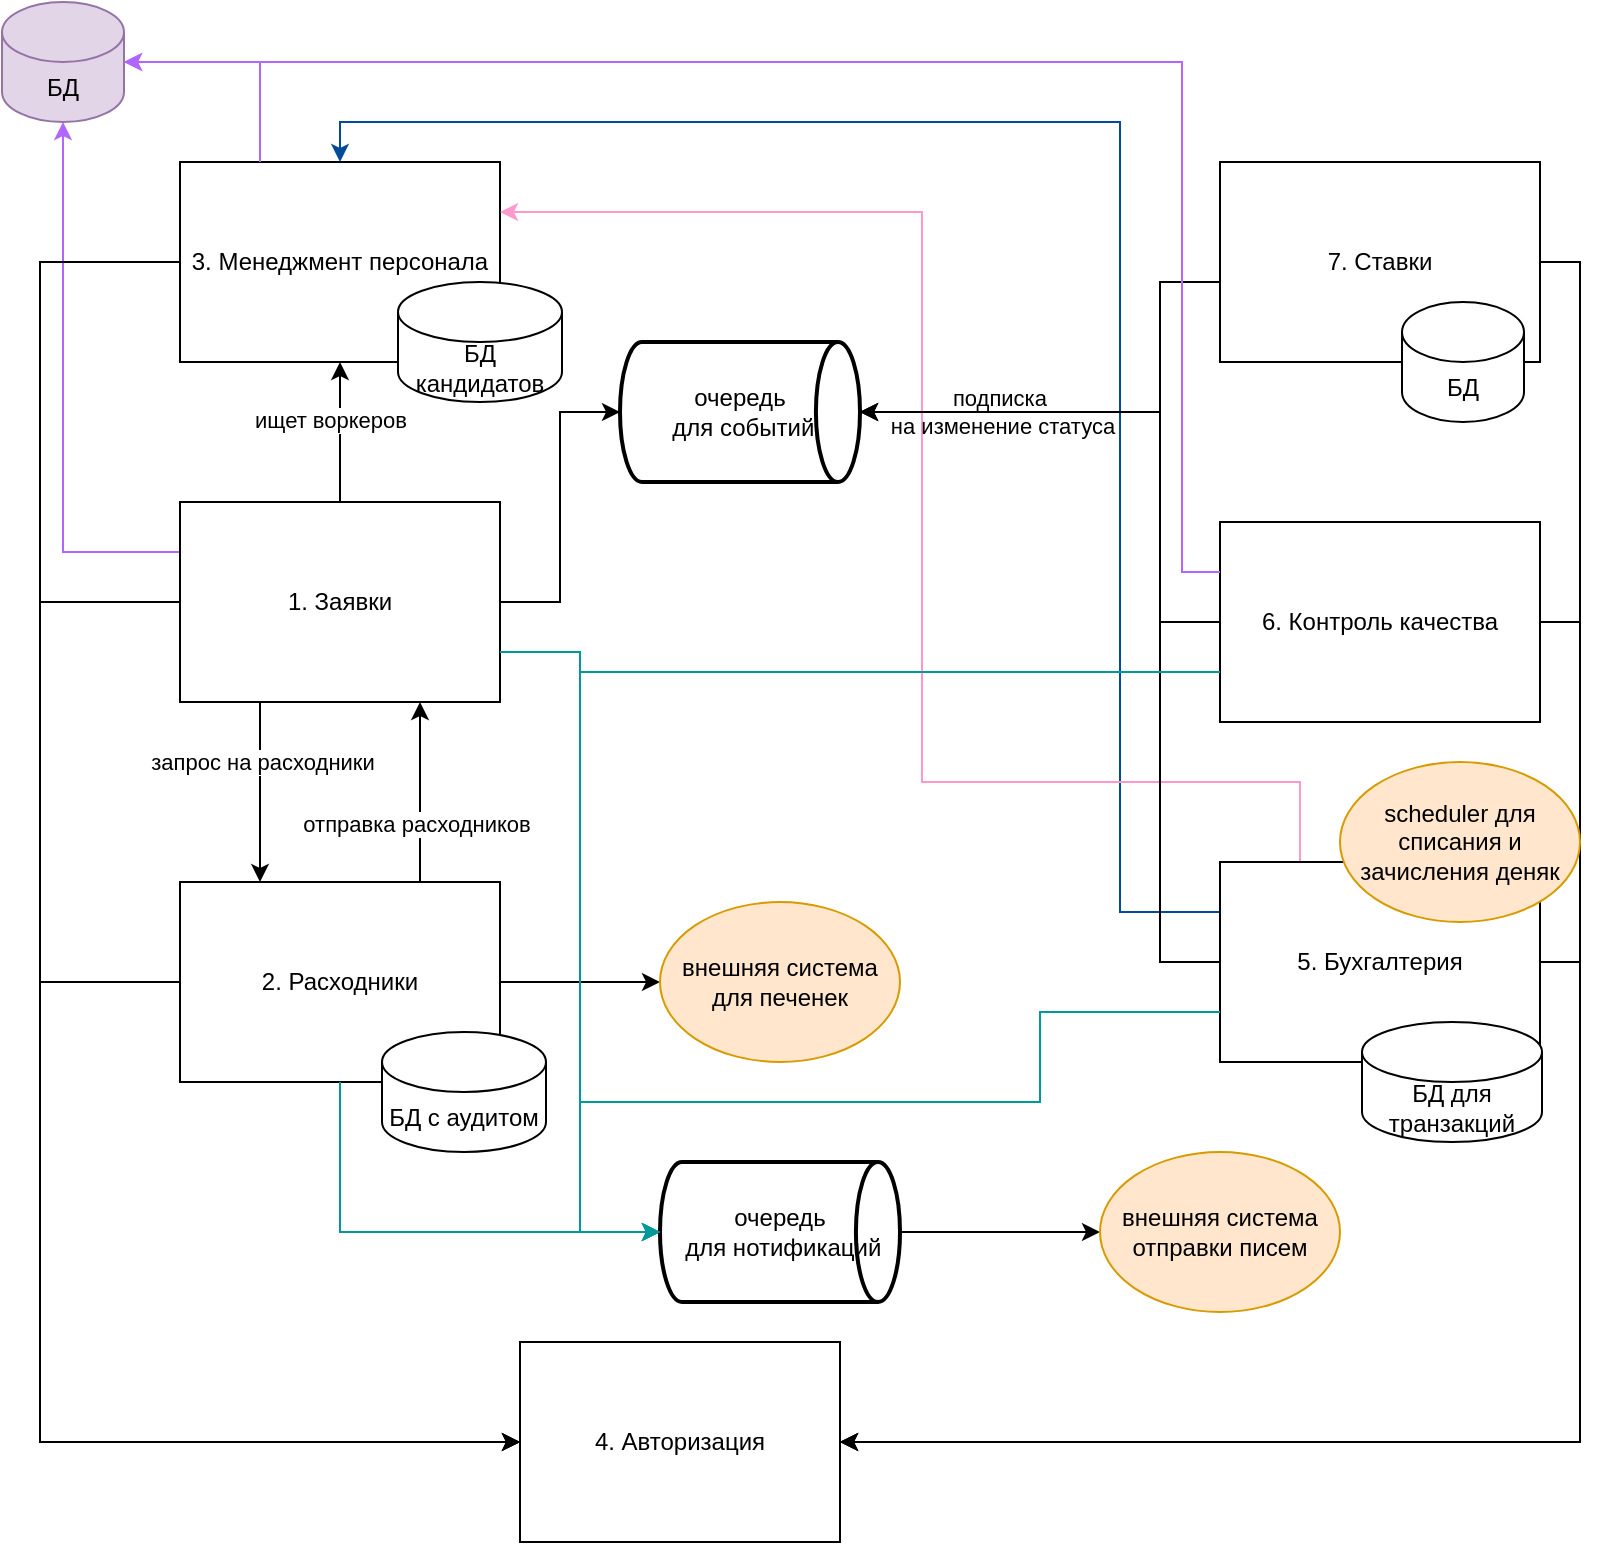 <mxfile version="24.0.4" type="device">
  <diagram name="Страница — 1" id="VB0pvGMLevGuD9oIXtR4">
    <mxGraphModel dx="2440" dy="1292" grid="1" gridSize="10" guides="1" tooltips="1" connect="1" arrows="1" fold="1" page="1" pageScale="1" pageWidth="827" pageHeight="1169" background="#FFFFFF" math="0" shadow="0">
      <root>
        <mxCell id="0" />
        <mxCell id="1" parent="0" />
        <mxCell id="5P3_nKetf4t77R6bfygs-3" style="edgeStyle=orthogonalEdgeStyle;rounded=0;orthogonalLoop=1;jettySize=auto;html=1;entryX=0.25;entryY=0;entryDx=0;entryDy=0;exitX=0.25;exitY=1;exitDx=0;exitDy=0;" edge="1" parent="1" source="5P3_nKetf4t77R6bfygs-1" target="5P3_nKetf4t77R6bfygs-2">
          <mxGeometry relative="1" as="geometry">
            <mxPoint x="179" y="390" as="sourcePoint" />
            <Array as="points">
              <mxPoint x="159" y="372" />
              <mxPoint x="159" y="372" />
            </Array>
          </mxGeometry>
        </mxCell>
        <mxCell id="5P3_nKetf4t77R6bfygs-4" value="запрос на расходники" style="edgeLabel;html=1;align=center;verticalAlign=middle;resizable=0;points=[];" vertex="1" connectable="0" parent="5P3_nKetf4t77R6bfygs-3">
          <mxGeometry x="-0.044" y="1" relative="1" as="geometry">
            <mxPoint y="-13" as="offset" />
          </mxGeometry>
        </mxCell>
        <mxCell id="5P3_nKetf4t77R6bfygs-16" style="edgeStyle=orthogonalEdgeStyle;rounded=0;orthogonalLoop=1;jettySize=auto;html=1;exitX=0.5;exitY=0;exitDx=0;exitDy=0;entryX=0.5;entryY=1;entryDx=0;entryDy=0;" edge="1" parent="1" source="5P3_nKetf4t77R6bfygs-1" target="5P3_nKetf4t77R6bfygs-7">
          <mxGeometry relative="1" as="geometry" />
        </mxCell>
        <mxCell id="5P3_nKetf4t77R6bfygs-18" value="ищет воркеров" style="edgeLabel;html=1;align=center;verticalAlign=middle;resizable=0;points=[];" vertex="1" connectable="0" parent="5P3_nKetf4t77R6bfygs-16">
          <mxGeometry x="0.176" y="5" relative="1" as="geometry">
            <mxPoint as="offset" />
          </mxGeometry>
        </mxCell>
        <mxCell id="5P3_nKetf4t77R6bfygs-39" style="edgeStyle=orthogonalEdgeStyle;rounded=0;orthogonalLoop=1;jettySize=auto;html=1;exitX=0;exitY=0.5;exitDx=0;exitDy=0;entryX=0;entryY=0.5;entryDx=0;entryDy=0;" edge="1" parent="1" source="5P3_nKetf4t77R6bfygs-1" target="5P3_nKetf4t77R6bfygs-8">
          <mxGeometry relative="1" as="geometry">
            <mxPoint x="289" y="820" as="targetPoint" />
            <Array as="points">
              <mxPoint x="49" y="320" />
              <mxPoint x="49" y="740" />
            </Array>
          </mxGeometry>
        </mxCell>
        <mxCell id="5P3_nKetf4t77R6bfygs-47" style="edgeStyle=orthogonalEdgeStyle;rounded=0;orthogonalLoop=1;jettySize=auto;html=1;exitX=0;exitY=0.25;exitDx=0;exitDy=0;strokeColor=#B266FF;" edge="1" parent="1" source="5P3_nKetf4t77R6bfygs-1" target="5P3_nKetf4t77R6bfygs-46">
          <mxGeometry relative="1" as="geometry" />
        </mxCell>
        <mxCell id="5P3_nKetf4t77R6bfygs-1" value="1. Заявки" style="rounded=0;whiteSpace=wrap;html=1;" vertex="1" parent="1">
          <mxGeometry x="119" y="270" width="160" height="100" as="geometry" />
        </mxCell>
        <mxCell id="5P3_nKetf4t77R6bfygs-5" style="edgeStyle=orthogonalEdgeStyle;rounded=0;orthogonalLoop=1;jettySize=auto;html=1;exitX=0.75;exitY=0;exitDx=0;exitDy=0;entryX=0.75;entryY=1;entryDx=0;entryDy=0;" edge="1" parent="1" source="5P3_nKetf4t77R6bfygs-2" target="5P3_nKetf4t77R6bfygs-1">
          <mxGeometry relative="1" as="geometry" />
        </mxCell>
        <mxCell id="5P3_nKetf4t77R6bfygs-6" value="отправка расходников" style="edgeLabel;html=1;align=center;verticalAlign=middle;resizable=0;points=[];" vertex="1" connectable="0" parent="5P3_nKetf4t77R6bfygs-5">
          <mxGeometry x="-0.074" y="2" relative="1" as="geometry">
            <mxPoint y="12" as="offset" />
          </mxGeometry>
        </mxCell>
        <mxCell id="5P3_nKetf4t77R6bfygs-30" style="edgeStyle=orthogonalEdgeStyle;rounded=0;orthogonalLoop=1;jettySize=auto;html=1;" edge="1" parent="1" source="5P3_nKetf4t77R6bfygs-2" target="5P3_nKetf4t77R6bfygs-29">
          <mxGeometry relative="1" as="geometry" />
        </mxCell>
        <mxCell id="5P3_nKetf4t77R6bfygs-2" value="2. Расходники" style="rounded=0;whiteSpace=wrap;html=1;" vertex="1" parent="1">
          <mxGeometry x="119" y="460" width="160" height="100" as="geometry" />
        </mxCell>
        <mxCell id="5P3_nKetf4t77R6bfygs-38" style="edgeStyle=orthogonalEdgeStyle;rounded=0;orthogonalLoop=1;jettySize=auto;html=1;exitX=0;exitY=0.5;exitDx=0;exitDy=0;entryX=0;entryY=0.5;entryDx=0;entryDy=0;" edge="1" parent="1" source="5P3_nKetf4t77R6bfygs-7" target="5P3_nKetf4t77R6bfygs-8">
          <mxGeometry relative="1" as="geometry">
            <Array as="points">
              <mxPoint x="49" y="150" />
              <mxPoint x="49" y="740" />
            </Array>
          </mxGeometry>
        </mxCell>
        <mxCell id="5P3_nKetf4t77R6bfygs-7" value="3. Менеджмент персонала" style="rounded=0;whiteSpace=wrap;html=1;" vertex="1" parent="1">
          <mxGeometry x="119" y="100" width="160" height="100" as="geometry" />
        </mxCell>
        <mxCell id="5P3_nKetf4t77R6bfygs-8" value="4. Авторизация" style="rounded=0;whiteSpace=wrap;html=1;" vertex="1" parent="1">
          <mxGeometry x="289" y="690" width="160" height="100" as="geometry" />
        </mxCell>
        <mxCell id="5P3_nKetf4t77R6bfygs-28" style="edgeStyle=orthogonalEdgeStyle;rounded=0;orthogonalLoop=1;jettySize=auto;html=1;exitX=0;exitY=0.25;exitDx=0;exitDy=0;entryX=0.5;entryY=0;entryDx=0;entryDy=0;strokeColor=#004C99;" edge="1" parent="1" source="5P3_nKetf4t77R6bfygs-9" target="5P3_nKetf4t77R6bfygs-7">
          <mxGeometry relative="1" as="geometry">
            <Array as="points">
              <mxPoint x="589" y="475" />
              <mxPoint x="589" y="80" />
              <mxPoint x="199" y="80" />
            </Array>
          </mxGeometry>
        </mxCell>
        <mxCell id="5P3_nKetf4t77R6bfygs-43" style="edgeStyle=orthogonalEdgeStyle;rounded=0;orthogonalLoop=1;jettySize=auto;html=1;exitX=1;exitY=0.5;exitDx=0;exitDy=0;entryX=1;entryY=0.5;entryDx=0;entryDy=0;" edge="1" parent="1" source="5P3_nKetf4t77R6bfygs-9" target="5P3_nKetf4t77R6bfygs-8">
          <mxGeometry relative="1" as="geometry" />
        </mxCell>
        <mxCell id="5P3_nKetf4t77R6bfygs-53" style="edgeStyle=orthogonalEdgeStyle;rounded=0;orthogonalLoop=1;jettySize=auto;html=1;exitX=0.25;exitY=0;exitDx=0;exitDy=0;entryX=1;entryY=0.25;entryDx=0;entryDy=0;strokeColor=#FF99CC;" edge="1" parent="1" source="5P3_nKetf4t77R6bfygs-9" target="5P3_nKetf4t77R6bfygs-7">
          <mxGeometry relative="1" as="geometry">
            <Array as="points">
              <mxPoint x="679" y="410" />
              <mxPoint x="490" y="410" />
              <mxPoint x="490" y="125" />
            </Array>
          </mxGeometry>
        </mxCell>
        <mxCell id="5P3_nKetf4t77R6bfygs-9" value="5. Бухгалтерия" style="rounded=0;whiteSpace=wrap;html=1;" vertex="1" parent="1">
          <mxGeometry x="639" y="450" width="160" height="100" as="geometry" />
        </mxCell>
        <mxCell id="5P3_nKetf4t77R6bfygs-42" style="edgeStyle=orthogonalEdgeStyle;rounded=0;orthogonalLoop=1;jettySize=auto;html=1;exitX=1;exitY=0.5;exitDx=0;exitDy=0;entryX=1;entryY=0.5;entryDx=0;entryDy=0;" edge="1" parent="1" source="5P3_nKetf4t77R6bfygs-10" target="5P3_nKetf4t77R6bfygs-8">
          <mxGeometry relative="1" as="geometry" />
        </mxCell>
        <mxCell id="5P3_nKetf4t77R6bfygs-10" value="6. Контроль качества" style="rounded=0;whiteSpace=wrap;html=1;" vertex="1" parent="1">
          <mxGeometry x="639" y="280" width="160" height="100" as="geometry" />
        </mxCell>
        <mxCell id="5P3_nKetf4t77R6bfygs-41" style="edgeStyle=orthogonalEdgeStyle;rounded=0;orthogonalLoop=1;jettySize=auto;html=1;exitX=1;exitY=0.5;exitDx=0;exitDy=0;entryX=1;entryY=0.5;entryDx=0;entryDy=0;" edge="1" parent="1" source="5P3_nKetf4t77R6bfygs-13" target="5P3_nKetf4t77R6bfygs-8">
          <mxGeometry relative="1" as="geometry" />
        </mxCell>
        <mxCell id="5P3_nKetf4t77R6bfygs-13" value="7. Ставки" style="rounded=0;whiteSpace=wrap;html=1;" vertex="1" parent="1">
          <mxGeometry x="639" y="100" width="160" height="100" as="geometry" />
        </mxCell>
        <mxCell id="5P3_nKetf4t77R6bfygs-20" value="БД для транзакций" style="shape=cylinder3;whiteSpace=wrap;html=1;boundedLbl=1;backgroundOutline=1;size=15;" vertex="1" parent="1">
          <mxGeometry x="710" y="530" width="90" height="60" as="geometry" />
        </mxCell>
        <mxCell id="5P3_nKetf4t77R6bfygs-21" value="очередь&lt;div&gt;&amp;nbsp;для событий&lt;/div&gt;" style="strokeWidth=2;html=1;shape=mxgraph.flowchart.direct_data;whiteSpace=wrap;" vertex="1" parent="1">
          <mxGeometry x="339" y="190" width="120" height="70" as="geometry" />
        </mxCell>
        <mxCell id="5P3_nKetf4t77R6bfygs-22" style="edgeStyle=orthogonalEdgeStyle;rounded=0;orthogonalLoop=1;jettySize=auto;html=1;entryX=0;entryY=0.5;entryDx=0;entryDy=0;entryPerimeter=0;" edge="1" parent="1" source="5P3_nKetf4t77R6bfygs-1" target="5P3_nKetf4t77R6bfygs-21">
          <mxGeometry relative="1" as="geometry" />
        </mxCell>
        <mxCell id="5P3_nKetf4t77R6bfygs-23" style="edgeStyle=orthogonalEdgeStyle;rounded=0;orthogonalLoop=1;jettySize=auto;html=1;entryX=1;entryY=0.5;entryDx=0;entryDy=0;entryPerimeter=0;" edge="1" parent="1" source="5P3_nKetf4t77R6bfygs-13" target="5P3_nKetf4t77R6bfygs-21">
          <mxGeometry relative="1" as="geometry">
            <mxPoint x="569" y="235" as="targetPoint" />
            <Array as="points">
              <mxPoint x="609" y="160" />
              <mxPoint x="609" y="225" />
            </Array>
          </mxGeometry>
        </mxCell>
        <mxCell id="5P3_nKetf4t77R6bfygs-24" style="edgeStyle=orthogonalEdgeStyle;rounded=0;orthogonalLoop=1;jettySize=auto;html=1;entryX=1;entryY=0.5;entryDx=0;entryDy=0;entryPerimeter=0;" edge="1" parent="1" source="5P3_nKetf4t77R6bfygs-10" target="5P3_nKetf4t77R6bfygs-21">
          <mxGeometry relative="1" as="geometry">
            <mxPoint x="569" y="235" as="targetPoint" />
            <Array as="points">
              <mxPoint x="609" y="330" />
              <mxPoint x="609" y="225" />
            </Array>
          </mxGeometry>
        </mxCell>
        <mxCell id="5P3_nKetf4t77R6bfygs-26" value="подписка&amp;nbsp;&lt;div&gt;на изменение статуса&lt;/div&gt;" style="edgeLabel;html=1;align=center;verticalAlign=middle;resizable=0;points=[];labelBackgroundColor=none;" vertex="1" connectable="0" parent="5P3_nKetf4t77R6bfygs-24">
          <mxGeometry x="0.656" y="-3" relative="1" as="geometry">
            <mxPoint x="22" y="3" as="offset" />
          </mxGeometry>
        </mxCell>
        <mxCell id="5P3_nKetf4t77R6bfygs-27" style="edgeStyle=orthogonalEdgeStyle;rounded=0;orthogonalLoop=1;jettySize=auto;html=1;entryX=1;entryY=0.5;entryDx=0;entryDy=0;entryPerimeter=0;" edge="1" parent="1" source="5P3_nKetf4t77R6bfygs-9" target="5P3_nKetf4t77R6bfygs-21">
          <mxGeometry relative="1" as="geometry">
            <Array as="points">
              <mxPoint x="609" y="500" />
              <mxPoint x="609" y="225" />
            </Array>
          </mxGeometry>
        </mxCell>
        <mxCell id="5P3_nKetf4t77R6bfygs-29" value="внешняя система для печенек" style="ellipse;whiteSpace=wrap;html=1;fillColor=#ffe6cc;strokeColor=#d79b00;" vertex="1" parent="1">
          <mxGeometry x="359" y="470" width="120" height="80" as="geometry" />
        </mxCell>
        <mxCell id="5P3_nKetf4t77R6bfygs-37" style="edgeStyle=orthogonalEdgeStyle;rounded=0;orthogonalLoop=1;jettySize=auto;html=1;exitX=1;exitY=0.5;exitDx=0;exitDy=0;exitPerimeter=0;" edge="1" parent="1" source="5P3_nKetf4t77R6bfygs-31" target="5P3_nKetf4t77R6bfygs-36">
          <mxGeometry relative="1" as="geometry" />
        </mxCell>
        <mxCell id="5P3_nKetf4t77R6bfygs-31" value="очередь&lt;div&gt;&amp;nbsp;для нотификаций&lt;/div&gt;" style="strokeWidth=2;html=1;shape=mxgraph.flowchart.direct_data;whiteSpace=wrap;" vertex="1" parent="1">
          <mxGeometry x="359" y="600" width="120" height="70" as="geometry" />
        </mxCell>
        <mxCell id="5P3_nKetf4t77R6bfygs-32" style="edgeStyle=orthogonalEdgeStyle;rounded=0;orthogonalLoop=1;jettySize=auto;html=1;exitX=0.5;exitY=1;exitDx=0;exitDy=0;entryX=0;entryY=0.5;entryDx=0;entryDy=0;entryPerimeter=0;strokeColor=#009999;" edge="1" parent="1" source="5P3_nKetf4t77R6bfygs-2" target="5P3_nKetf4t77R6bfygs-31">
          <mxGeometry relative="1" as="geometry" />
        </mxCell>
        <mxCell id="5P3_nKetf4t77R6bfygs-33" style="edgeStyle=orthogonalEdgeStyle;rounded=0;orthogonalLoop=1;jettySize=auto;html=1;exitX=1;exitY=0.75;exitDx=0;exitDy=0;entryX=0;entryY=0.5;entryDx=0;entryDy=0;entryPerimeter=0;strokeColor=#009999;" edge="1" parent="1" source="5P3_nKetf4t77R6bfygs-1" target="5P3_nKetf4t77R6bfygs-31">
          <mxGeometry relative="1" as="geometry" />
        </mxCell>
        <mxCell id="5P3_nKetf4t77R6bfygs-34" style="edgeStyle=orthogonalEdgeStyle;rounded=0;orthogonalLoop=1;jettySize=auto;html=1;exitX=0;exitY=0.75;exitDx=0;exitDy=0;entryX=0;entryY=0.5;entryDx=0;entryDy=0;entryPerimeter=0;strokeColor=#009999;" edge="1" parent="1" source="5P3_nKetf4t77R6bfygs-10" target="5P3_nKetf4t77R6bfygs-31">
          <mxGeometry relative="1" as="geometry">
            <Array as="points">
              <mxPoint x="319" y="355" />
              <mxPoint x="319" y="635" />
            </Array>
          </mxGeometry>
        </mxCell>
        <mxCell id="5P3_nKetf4t77R6bfygs-35" style="edgeStyle=orthogonalEdgeStyle;rounded=0;orthogonalLoop=1;jettySize=auto;html=1;exitX=0;exitY=0.75;exitDx=0;exitDy=0;entryX=0;entryY=0.5;entryDx=0;entryDy=0;entryPerimeter=0;strokeColor=#009999;" edge="1" parent="1" source="5P3_nKetf4t77R6bfygs-9" target="5P3_nKetf4t77R6bfygs-31">
          <mxGeometry relative="1" as="geometry">
            <Array as="points">
              <mxPoint x="549" y="525" />
              <mxPoint x="549" y="570" />
              <mxPoint x="319" y="570" />
              <mxPoint x="319" y="635" />
            </Array>
          </mxGeometry>
        </mxCell>
        <mxCell id="5P3_nKetf4t77R6bfygs-36" value="внешняя система отправки писем" style="ellipse;whiteSpace=wrap;html=1;fillColor=#ffe6cc;strokeColor=#d79b00;" vertex="1" parent="1">
          <mxGeometry x="579" y="595" width="120" height="80" as="geometry" />
        </mxCell>
        <mxCell id="5P3_nKetf4t77R6bfygs-40" style="edgeStyle=orthogonalEdgeStyle;rounded=0;orthogonalLoop=1;jettySize=auto;html=1;exitX=0;exitY=0.5;exitDx=0;exitDy=0;entryX=0;entryY=0.5;entryDx=0;entryDy=0;" edge="1" parent="1" source="5P3_nKetf4t77R6bfygs-2" target="5P3_nKetf4t77R6bfygs-8">
          <mxGeometry relative="1" as="geometry">
            <mxPoint x="279" y="810" as="targetPoint" />
            <Array as="points">
              <mxPoint x="49" y="510" />
              <mxPoint x="49" y="740" />
            </Array>
          </mxGeometry>
        </mxCell>
        <mxCell id="5P3_nKetf4t77R6bfygs-45" value="БД" style="shape=cylinder3;whiteSpace=wrap;html=1;boundedLbl=1;backgroundOutline=1;size=15;" vertex="1" parent="1">
          <mxGeometry x="730" y="170" width="61" height="60" as="geometry" />
        </mxCell>
        <mxCell id="5P3_nKetf4t77R6bfygs-46" value="БД" style="shape=cylinder3;whiteSpace=wrap;html=1;boundedLbl=1;backgroundOutline=1;size=15;fillColor=#e1d5e7;strokeColor=#9673a6;" vertex="1" parent="1">
          <mxGeometry x="30" y="20" width="61" height="60" as="geometry" />
        </mxCell>
        <mxCell id="5P3_nKetf4t77R6bfygs-48" style="edgeStyle=orthogonalEdgeStyle;rounded=0;orthogonalLoop=1;jettySize=auto;html=1;exitX=0.25;exitY=0;exitDx=0;exitDy=0;entryX=1;entryY=0.5;entryDx=0;entryDy=0;entryPerimeter=0;strokeColor=#B266FF;" edge="1" parent="1" source="5P3_nKetf4t77R6bfygs-7" target="5P3_nKetf4t77R6bfygs-46">
          <mxGeometry relative="1" as="geometry" />
        </mxCell>
        <mxCell id="5P3_nKetf4t77R6bfygs-49" value="БД кандидатов" style="shape=cylinder3;whiteSpace=wrap;html=1;boundedLbl=1;backgroundOutline=1;size=15;" vertex="1" parent="1">
          <mxGeometry x="228" y="160" width="82" height="60" as="geometry" />
        </mxCell>
        <mxCell id="5P3_nKetf4t77R6bfygs-50" value="БД с аудитом" style="shape=cylinder3;whiteSpace=wrap;html=1;boundedLbl=1;backgroundOutline=1;size=15;" vertex="1" parent="1">
          <mxGeometry x="220" y="535" width="82" height="60" as="geometry" />
        </mxCell>
        <mxCell id="5P3_nKetf4t77R6bfygs-51" style="edgeStyle=orthogonalEdgeStyle;rounded=0;orthogonalLoop=1;jettySize=auto;html=1;exitX=0;exitY=0.25;exitDx=0;exitDy=0;entryX=1;entryY=0.5;entryDx=0;entryDy=0;entryPerimeter=0;strokeColor=#B266FF;" edge="1" parent="1" source="5P3_nKetf4t77R6bfygs-10" target="5P3_nKetf4t77R6bfygs-46">
          <mxGeometry relative="1" as="geometry">
            <Array as="points">
              <mxPoint x="620" y="305" />
              <mxPoint x="620" y="50" />
            </Array>
          </mxGeometry>
        </mxCell>
        <mxCell id="5P3_nKetf4t77R6bfygs-54" value="scheduler для списания и зачисления деняк" style="ellipse;whiteSpace=wrap;html=1;fillColor=#ffe6cc;strokeColor=#d79b00;" vertex="1" parent="1">
          <mxGeometry x="699" y="400" width="120" height="80" as="geometry" />
        </mxCell>
      </root>
    </mxGraphModel>
  </diagram>
</mxfile>
